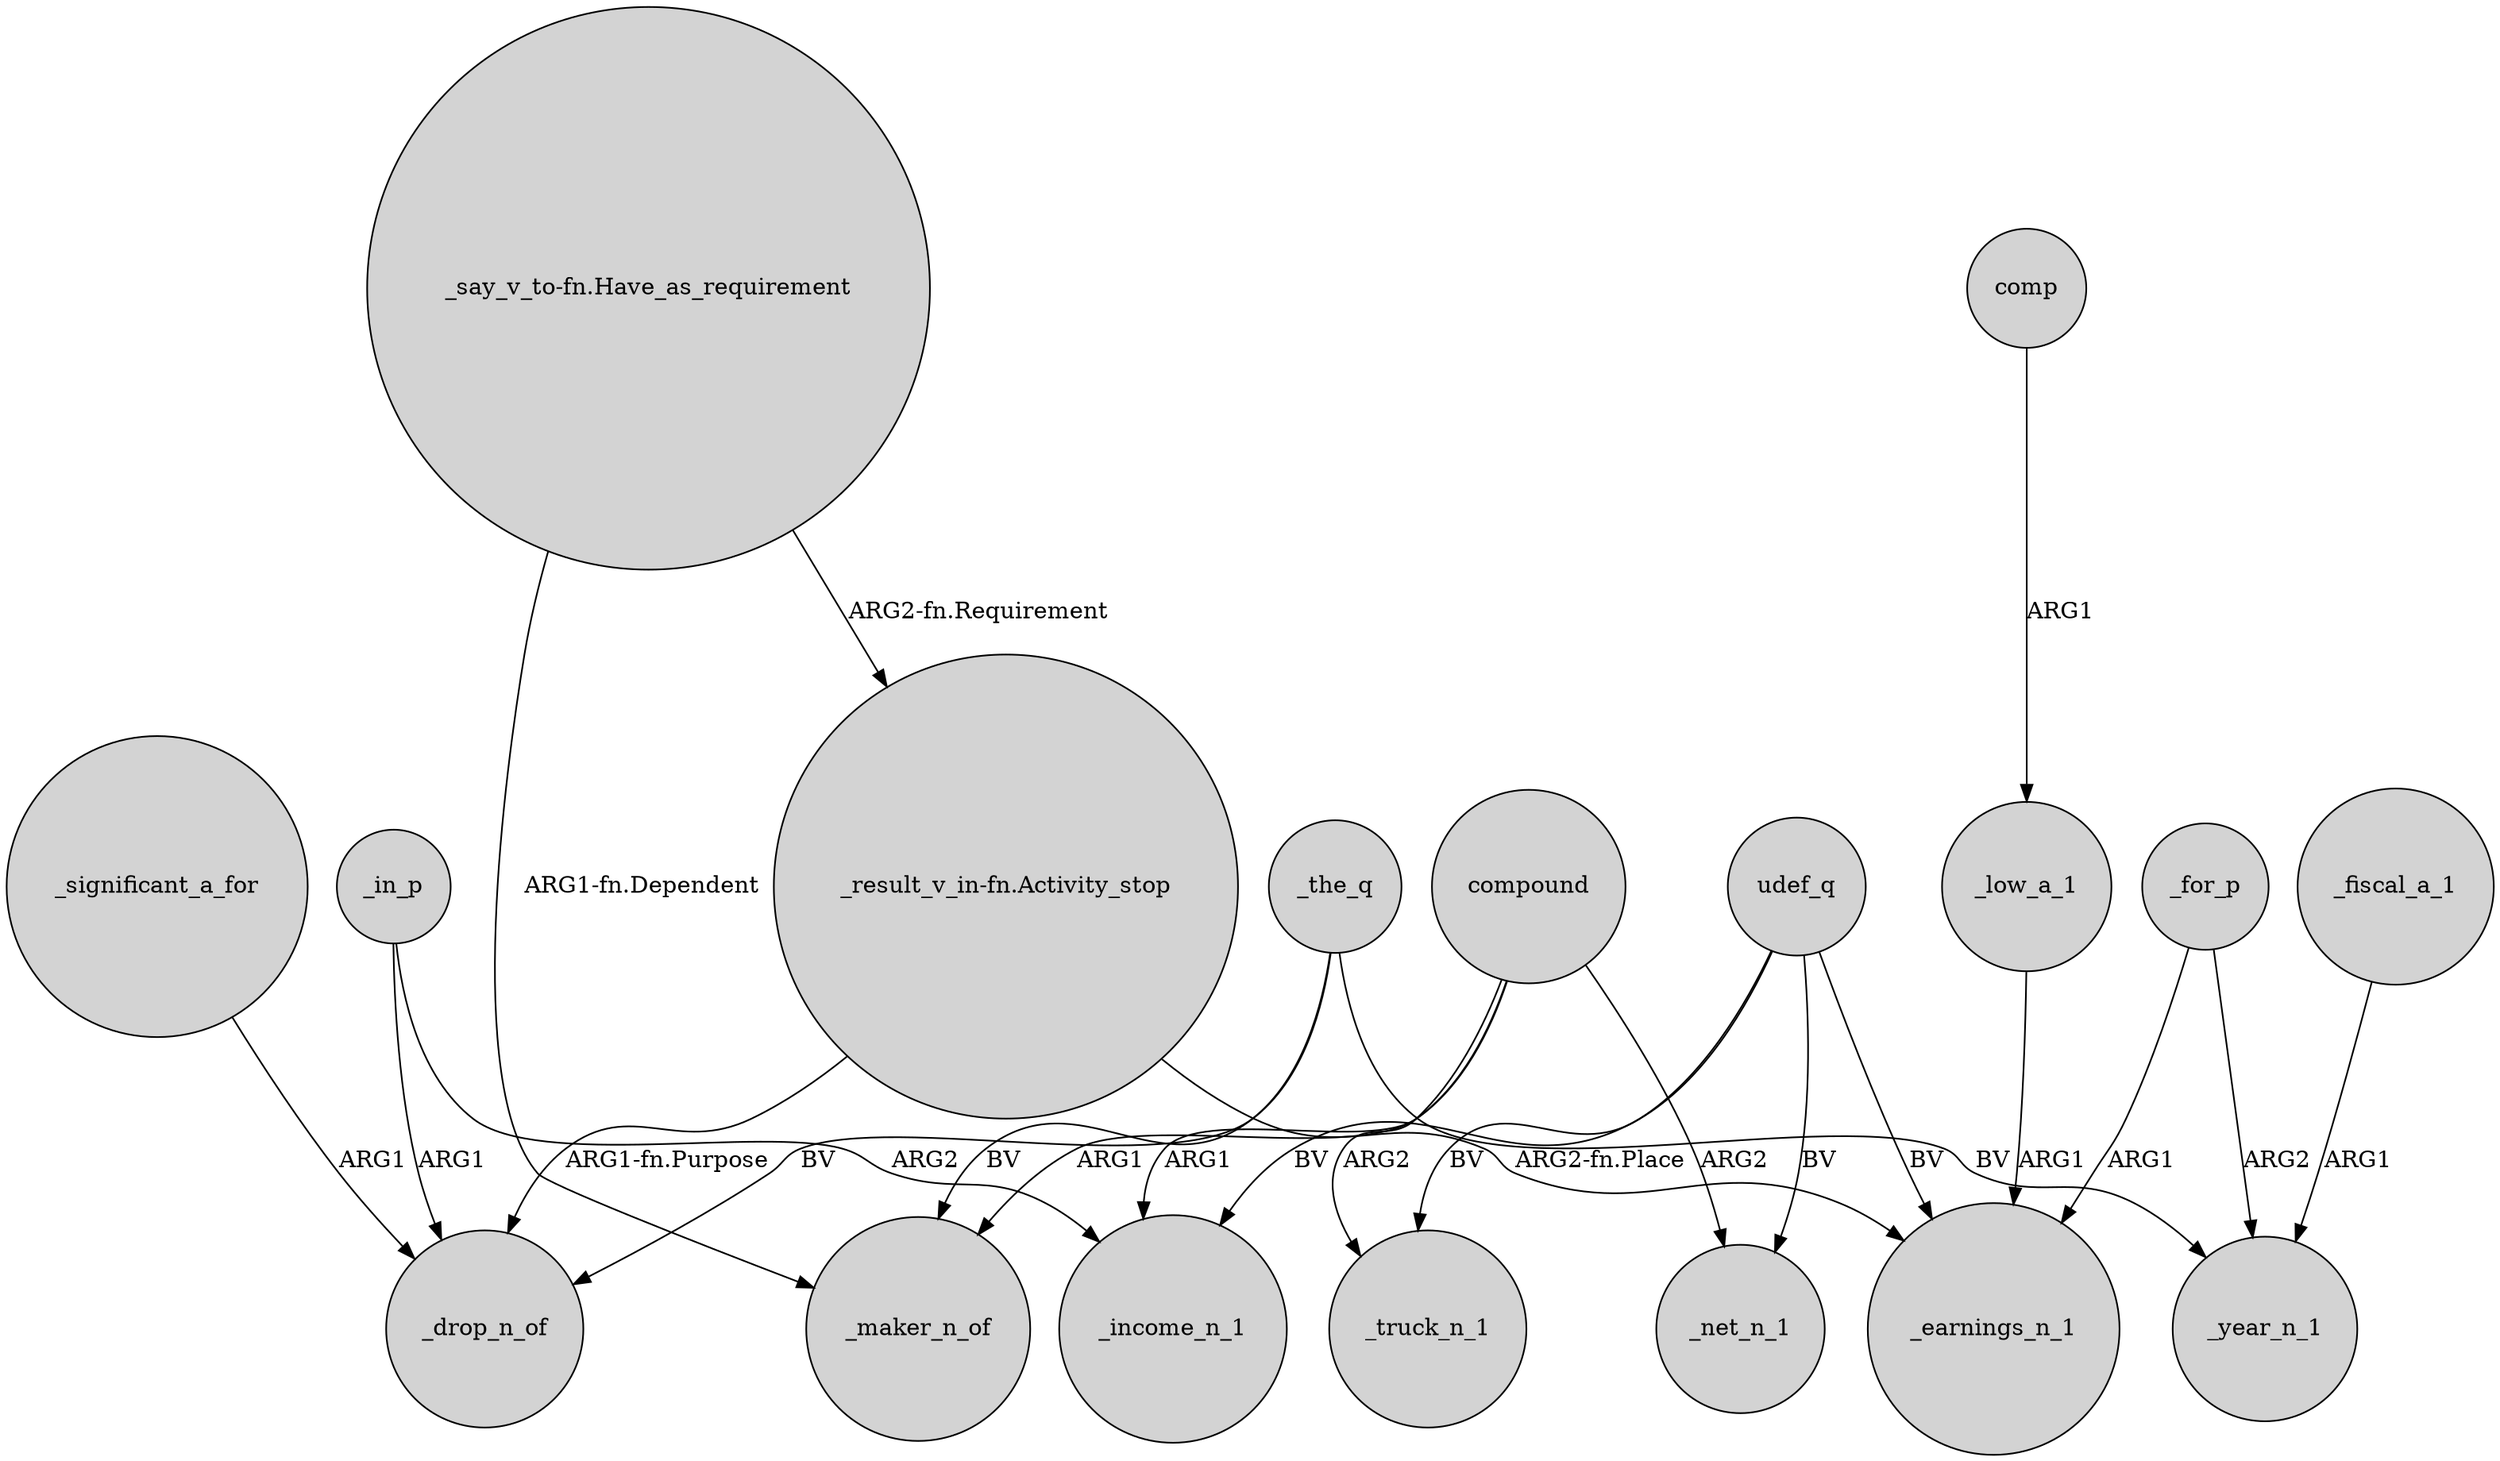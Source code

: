 digraph {
	node [shape=circle style=filled]
	"_result_v_in-fn.Activity_stop" -> _drop_n_of [label="ARG1-fn.Purpose"]
	comp -> _low_a_1 [label=ARG1]
	compound -> _net_n_1 [label=ARG2]
	_low_a_1 -> _earnings_n_1 [label=ARG1]
	_fiscal_a_1 -> _year_n_1 [label=ARG1]
	udef_q -> _income_n_1 [label=BV]
	_significant_a_for -> _drop_n_of [label=ARG1]
	_in_p -> _income_n_1 [label=ARG2]
	"_say_v_to-fn.Have_as_requirement" -> _maker_n_of [label="ARG1-fn.Dependent"]
	"_result_v_in-fn.Activity_stop" -> _earnings_n_1 [label="ARG2-fn.Place"]
	compound -> _income_n_1 [label=ARG1]
	udef_q -> _earnings_n_1 [label=BV]
	_the_q -> _year_n_1 [label=BV]
	_the_q -> _drop_n_of [label=BV]
	udef_q -> _net_n_1 [label=BV]
	compound -> _truck_n_1 [label=ARG2]
	_in_p -> _drop_n_of [label=ARG1]
	"_say_v_to-fn.Have_as_requirement" -> "_result_v_in-fn.Activity_stop" [label="ARG2-fn.Requirement"]
	compound -> _maker_n_of [label=ARG1]
	_for_p -> _earnings_n_1 [label=ARG1]
	_for_p -> _year_n_1 [label=ARG2]
	_the_q -> _maker_n_of [label=BV]
	udef_q -> _truck_n_1 [label=BV]
}
